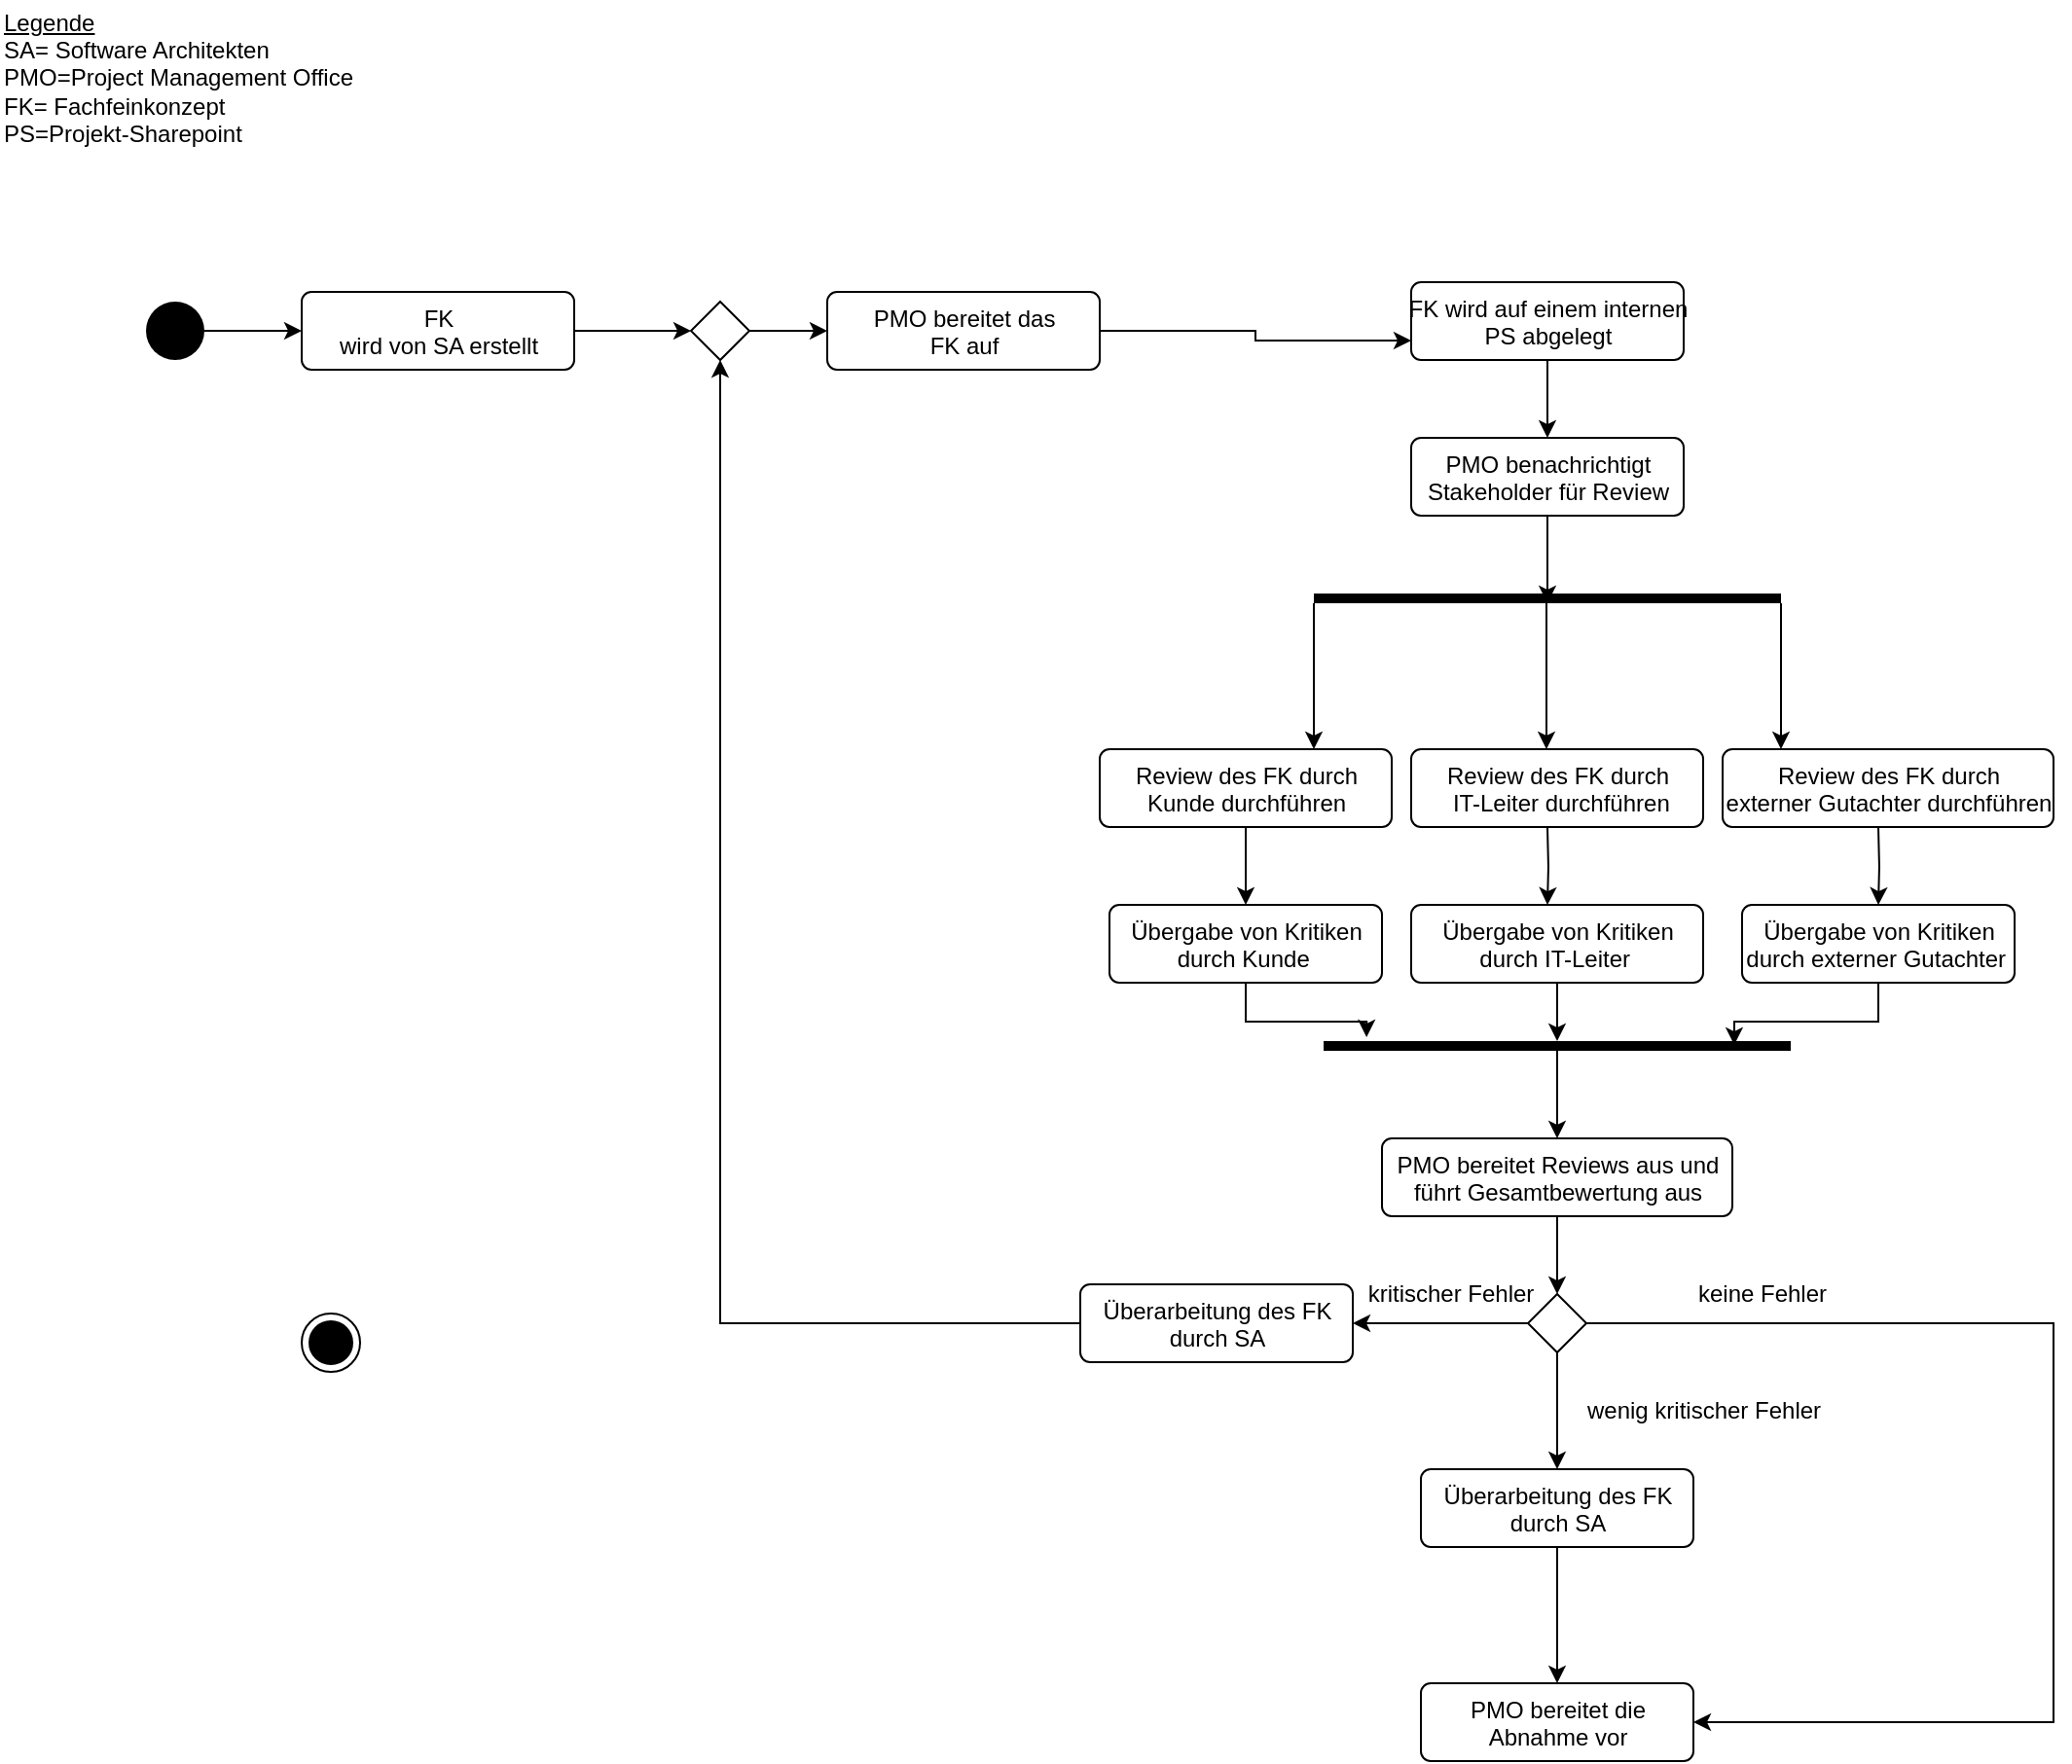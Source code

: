<mxfile version="13.9.3" type="github">
  <diagram name="Page-1" id="e7e014a7-5840-1c2e-5031-d8a46d1fe8dd">
    <mxGraphModel dx="1422" dy="794" grid="1" gridSize="10" guides="1" tooltips="1" connect="1" arrows="1" fold="1" page="1" pageScale="1" pageWidth="1169" pageHeight="826" background="#ffffff" math="0" shadow="0">
      <root>
        <mxCell id="0" />
        <mxCell id="1" parent="0" />
        <mxCell id="qaj02LCAdilDeVSlp9cG-50" style="edgeStyle=orthogonalEdgeStyle;rounded=0;orthogonalLoop=1;jettySize=auto;html=1;exitX=1;exitY=0.5;exitDx=0;exitDy=0;entryX=0;entryY=0.5;entryDx=0;entryDy=0;" parent="1" source="qaj02LCAdilDeVSlp9cG-46" target="qaj02LCAdilDeVSlp9cG-49" edge="1">
          <mxGeometry relative="1" as="geometry" />
        </mxCell>
        <mxCell id="qaj02LCAdilDeVSlp9cG-46" value="" style="ellipse;fillColor=#000000;strokeColor=none;" parent="1" vertex="1">
          <mxGeometry x="110" y="160" width="30" height="30" as="geometry" />
        </mxCell>
        <mxCell id="qaj02LCAdilDeVSlp9cG-47" value="" style="ellipse;html=1;shape=endState;fillColor=#000000;strokeColor=#000000;" parent="1" vertex="1">
          <mxGeometry x="190" y="680" width="30" height="30" as="geometry" />
        </mxCell>
        <mxCell id="qaj02LCAdilDeVSlp9cG-54" style="edgeStyle=orthogonalEdgeStyle;rounded=0;orthogonalLoop=1;jettySize=auto;html=1;" parent="1" source="qaj02LCAdilDeVSlp9cG-49" edge="1">
          <mxGeometry relative="1" as="geometry">
            <mxPoint x="390" y="175" as="targetPoint" />
          </mxGeometry>
        </mxCell>
        <mxCell id="qaj02LCAdilDeVSlp9cG-49" value="&lt;span&gt;FK&lt;br&gt;wird von SA erstellt&lt;/span&gt;" style="html=1;align=center;verticalAlign=top;rounded=1;absoluteArcSize=1;arcSize=10;dashed=0;" parent="1" vertex="1">
          <mxGeometry x="190" y="155" width="140" height="40" as="geometry" />
        </mxCell>
        <mxCell id="qaj02LCAdilDeVSlp9cG-53" value="&lt;div&gt;&lt;u&gt;Legende&lt;/u&gt;&lt;/div&gt;&lt;div&gt;&lt;span&gt;SA= Software Architekten&lt;/span&gt;&lt;/div&gt;PMO=Project Management Office&lt;br&gt;FK= Fachfeinkonzept&lt;br&gt;PS=Projekt-Sharepoint" style="text;html=1;align=left;verticalAlign=middle;resizable=0;points=[];autosize=1;" parent="1" vertex="1">
          <mxGeometry x="35" y="5" width="200" height="80" as="geometry" />
        </mxCell>
        <mxCell id="qaj02LCAdilDeVSlp9cG-56" style="edgeStyle=orthogonalEdgeStyle;rounded=0;orthogonalLoop=1;jettySize=auto;html=1;entryX=0;entryY=0.75;entryDx=0;entryDy=0;" parent="1" source="qaj02LCAdilDeVSlp9cG-55" target="qaj02LCAdilDeVSlp9cG-57" edge="1">
          <mxGeometry relative="1" as="geometry">
            <mxPoint x="680" y="175" as="targetPoint" />
          </mxGeometry>
        </mxCell>
        <mxCell id="qaj02LCAdilDeVSlp9cG-55" value="PMO bereitet das &lt;br&gt;FK auf" style="html=1;align=center;verticalAlign=top;rounded=1;absoluteArcSize=1;arcSize=10;dashed=0;" parent="1" vertex="1">
          <mxGeometry x="460" y="155" width="140" height="40" as="geometry" />
        </mxCell>
        <mxCell id="qaj02LCAdilDeVSlp9cG-74" style="edgeStyle=orthogonalEdgeStyle;rounded=0;orthogonalLoop=1;jettySize=auto;html=1;" parent="1" source="qaj02LCAdilDeVSlp9cG-57" target="qaj02LCAdilDeVSlp9cG-58" edge="1">
          <mxGeometry relative="1" as="geometry" />
        </mxCell>
        <mxCell id="qaj02LCAdilDeVSlp9cG-57" value="FK wird auf einem internen&lt;br&gt;PS abgelegt" style="html=1;align=center;verticalAlign=top;rounded=1;absoluteArcSize=1;arcSize=10;dashed=0;" parent="1" vertex="1">
          <mxGeometry x="760" y="150" width="140" height="40" as="geometry" />
        </mxCell>
        <mxCell id="qaj02LCAdilDeVSlp9cG-61" style="edgeStyle=orthogonalEdgeStyle;rounded=0;orthogonalLoop=1;jettySize=auto;html=1;exitX=0.5;exitY=1;exitDx=0;exitDy=0;entryX=1;entryY=0.5;entryDx=0;entryDy=0;entryPerimeter=0;" parent="1" source="qaj02LCAdilDeVSlp9cG-58" target="qaj02LCAdilDeVSlp9cG-60" edge="1">
          <mxGeometry relative="1" as="geometry">
            <Array as="points">
              <mxPoint x="830" y="270" />
            </Array>
          </mxGeometry>
        </mxCell>
        <mxCell id="qaj02LCAdilDeVSlp9cG-58" value="PMO benachrichtigt&lt;br&gt;Stakeholder für Review" style="html=1;align=center;verticalAlign=top;rounded=1;absoluteArcSize=1;arcSize=10;dashed=0;" parent="1" vertex="1">
          <mxGeometry x="760" y="230" width="140" height="40" as="geometry" />
        </mxCell>
        <mxCell id="qaj02LCAdilDeVSlp9cG-60" value="" style="html=1;points=[];perimeter=orthogonalPerimeter;fillColor=#000000;strokeColor=none;direction=south;" parent="1" vertex="1">
          <mxGeometry x="710" y="310" width="240" height="5" as="geometry" />
        </mxCell>
        <mxCell id="qaj02LCAdilDeVSlp9cG-70" style="edgeStyle=orthogonalEdgeStyle;rounded=0;orthogonalLoop=1;jettySize=auto;html=1;" parent="1" edge="1">
          <mxGeometry relative="1" as="geometry">
            <mxPoint x="829.5" y="390" as="targetPoint" />
            <mxPoint x="829.5" y="315" as="sourcePoint" />
          </mxGeometry>
        </mxCell>
        <mxCell id="qaj02LCAdilDeVSlp9cG-71" style="edgeStyle=orthogonalEdgeStyle;rounded=0;orthogonalLoop=1;jettySize=auto;html=1;" parent="1" edge="1">
          <mxGeometry relative="1" as="geometry">
            <mxPoint x="710" y="390" as="targetPoint" />
            <mxPoint x="710" y="315" as="sourcePoint" />
          </mxGeometry>
        </mxCell>
        <mxCell id="qaj02LCAdilDeVSlp9cG-75" style="edgeStyle=orthogonalEdgeStyle;rounded=0;orthogonalLoop=1;jettySize=auto;html=1;" parent="1" edge="1">
          <mxGeometry relative="1" as="geometry">
            <mxPoint x="950" y="390" as="targetPoint" />
            <mxPoint x="950" y="315" as="sourcePoint" />
          </mxGeometry>
        </mxCell>
        <mxCell id="qaj02LCAdilDeVSlp9cG-76" value="Review des FK durch&lt;br&gt;&amp;nbsp;IT-Leiter durchführen" style="html=1;align=center;verticalAlign=top;rounded=1;absoluteArcSize=1;arcSize=10;dashed=0;" parent="1" vertex="1">
          <mxGeometry x="760" y="390" width="150" height="40" as="geometry" />
        </mxCell>
        <mxCell id="qaj02LCAdilDeVSlp9cG-77" value="Review des FK durch&lt;br&gt;externer Gutachter durchführen" style="html=1;align=center;verticalAlign=top;rounded=1;absoluteArcSize=1;arcSize=10;dashed=0;" parent="1" vertex="1">
          <mxGeometry x="920" y="390" width="170" height="40" as="geometry" />
        </mxCell>
        <mxCell id="qaj02LCAdilDeVSlp9cG-79" style="edgeStyle=orthogonalEdgeStyle;rounded=0;orthogonalLoop=1;jettySize=auto;html=1;" parent="1" source="qaj02LCAdilDeVSlp9cG-78" edge="1">
          <mxGeometry relative="1" as="geometry">
            <mxPoint x="675" y="470" as="targetPoint" />
          </mxGeometry>
        </mxCell>
        <mxCell id="qaj02LCAdilDeVSlp9cG-78" value="Review des FK durch&lt;br&gt;Kunde durchführen" style="html=1;align=center;verticalAlign=top;rounded=1;absoluteArcSize=1;arcSize=10;dashed=0;" parent="1" vertex="1">
          <mxGeometry x="600" y="390" width="150" height="40" as="geometry" />
        </mxCell>
        <mxCell id="qaj02LCAdilDeVSlp9cG-88" style="edgeStyle=orthogonalEdgeStyle;rounded=0;orthogonalLoop=1;jettySize=auto;html=1;entryX=-0.4;entryY=0.908;entryDx=0;entryDy=0;entryPerimeter=0;" parent="1" source="qaj02LCAdilDeVSlp9cG-80" target="qaj02LCAdilDeVSlp9cG-85" edge="1">
          <mxGeometry relative="1" as="geometry" />
        </mxCell>
        <mxCell id="qaj02LCAdilDeVSlp9cG-80" value="Übergabe von Kritiken&lt;br&gt;durch Kunde&amp;nbsp;" style="html=1;align=center;verticalAlign=top;rounded=1;absoluteArcSize=1;arcSize=10;dashed=0;" parent="1" vertex="1">
          <mxGeometry x="605" y="470" width="140" height="40" as="geometry" />
        </mxCell>
        <mxCell id="qaj02LCAdilDeVSlp9cG-81" style="edgeStyle=orthogonalEdgeStyle;rounded=0;orthogonalLoop=1;jettySize=auto;html=1;" parent="1" edge="1">
          <mxGeometry relative="1" as="geometry">
            <mxPoint x="830" y="470" as="targetPoint" />
            <mxPoint x="830" y="430" as="sourcePoint" />
          </mxGeometry>
        </mxCell>
        <mxCell id="qaj02LCAdilDeVSlp9cG-87" style="edgeStyle=orthogonalEdgeStyle;rounded=0;orthogonalLoop=1;jettySize=auto;html=1;" parent="1" source="qaj02LCAdilDeVSlp9cG-82" edge="1">
          <mxGeometry relative="1" as="geometry">
            <mxPoint x="835" y="540" as="targetPoint" />
          </mxGeometry>
        </mxCell>
        <mxCell id="qaj02LCAdilDeVSlp9cG-82" value="Übergabe von Kritiken&lt;br&gt;durch IT-Leiter&amp;nbsp;" style="html=1;align=center;verticalAlign=top;rounded=1;absoluteArcSize=1;arcSize=10;dashed=0;" parent="1" vertex="1">
          <mxGeometry x="760" y="470" width="150" height="40" as="geometry" />
        </mxCell>
        <mxCell id="qaj02LCAdilDeVSlp9cG-83" style="edgeStyle=orthogonalEdgeStyle;rounded=0;orthogonalLoop=1;jettySize=auto;html=1;" parent="1" edge="1">
          <mxGeometry relative="1" as="geometry">
            <mxPoint x="1000" y="470" as="targetPoint" />
            <mxPoint x="1000" y="430" as="sourcePoint" />
          </mxGeometry>
        </mxCell>
        <mxCell id="qaj02LCAdilDeVSlp9cG-89" style="edgeStyle=orthogonalEdgeStyle;rounded=0;orthogonalLoop=1;jettySize=auto;html=1;entryX=0.4;entryY=0.121;entryDx=0;entryDy=0;entryPerimeter=0;" parent="1" source="qaj02LCAdilDeVSlp9cG-84" target="qaj02LCAdilDeVSlp9cG-85" edge="1">
          <mxGeometry relative="1" as="geometry" />
        </mxCell>
        <mxCell id="qaj02LCAdilDeVSlp9cG-84" value="Übergabe von Kritiken&lt;br&gt;durch externer Gutachter&amp;nbsp;" style="html=1;align=center;verticalAlign=top;rounded=1;absoluteArcSize=1;arcSize=10;dashed=0;" parent="1" vertex="1">
          <mxGeometry x="930" y="470" width="140" height="40" as="geometry" />
        </mxCell>
        <mxCell id="sdpkfdGk7wIOjyx_IKUw-2" style="edgeStyle=orthogonalEdgeStyle;rounded=0;orthogonalLoop=1;jettySize=auto;html=1;" edge="1" parent="1" source="qaj02LCAdilDeVSlp9cG-85" target="sdpkfdGk7wIOjyx_IKUw-1">
          <mxGeometry relative="1" as="geometry" />
        </mxCell>
        <mxCell id="qaj02LCAdilDeVSlp9cG-85" value="" style="html=1;points=[];perimeter=orthogonalPerimeter;fillColor=#000000;strokeColor=none;direction=south;" parent="1" vertex="1">
          <mxGeometry x="715" y="540" width="240" height="5" as="geometry" />
        </mxCell>
        <mxCell id="sdpkfdGk7wIOjyx_IKUw-5" style="edgeStyle=orthogonalEdgeStyle;rounded=0;orthogonalLoop=1;jettySize=auto;html=1;" edge="1" parent="1" source="sdpkfdGk7wIOjyx_IKUw-1" target="sdpkfdGk7wIOjyx_IKUw-3">
          <mxGeometry relative="1" as="geometry" />
        </mxCell>
        <mxCell id="sdpkfdGk7wIOjyx_IKUw-1" value="PMO bereitet Reviews aus und &lt;br&gt;führt Gesamtbewertung aus" style="html=1;align=center;verticalAlign=top;rounded=1;absoluteArcSize=1;arcSize=10;dashed=0;" vertex="1" parent="1">
          <mxGeometry x="745" y="590" width="180" height="40" as="geometry" />
        </mxCell>
        <mxCell id="sdpkfdGk7wIOjyx_IKUw-6" style="edgeStyle=orthogonalEdgeStyle;rounded=0;orthogonalLoop=1;jettySize=auto;html=1;" edge="1" parent="1" source="sdpkfdGk7wIOjyx_IKUw-3">
          <mxGeometry relative="1" as="geometry">
            <mxPoint x="730" y="685" as="targetPoint" />
          </mxGeometry>
        </mxCell>
        <mxCell id="sdpkfdGk7wIOjyx_IKUw-12" style="edgeStyle=orthogonalEdgeStyle;rounded=0;orthogonalLoop=1;jettySize=auto;html=1;" edge="1" parent="1" source="sdpkfdGk7wIOjyx_IKUw-3">
          <mxGeometry relative="1" as="geometry">
            <mxPoint x="835" y="760" as="targetPoint" />
          </mxGeometry>
        </mxCell>
        <mxCell id="sdpkfdGk7wIOjyx_IKUw-17" style="edgeStyle=orthogonalEdgeStyle;rounded=0;orthogonalLoop=1;jettySize=auto;html=1;entryX=1;entryY=0.5;entryDx=0;entryDy=0;" edge="1" parent="1" source="sdpkfdGk7wIOjyx_IKUw-3" target="sdpkfdGk7wIOjyx_IKUw-16">
          <mxGeometry relative="1" as="geometry">
            <mxPoint x="1060" y="890" as="targetPoint" />
            <Array as="points">
              <mxPoint x="1090" y="685" />
              <mxPoint x="1090" y="890" />
            </Array>
          </mxGeometry>
        </mxCell>
        <mxCell id="sdpkfdGk7wIOjyx_IKUw-3" value="" style="rhombus;" vertex="1" parent="1">
          <mxGeometry x="820" y="670" width="30" height="30" as="geometry" />
        </mxCell>
        <mxCell id="sdpkfdGk7wIOjyx_IKUw-7" value="kritischer Fehler" style="text;html=1;align=center;verticalAlign=middle;resizable=0;points=[];autosize=1;" vertex="1" parent="1">
          <mxGeometry x="730" y="660" width="100" height="20" as="geometry" />
        </mxCell>
        <mxCell id="sdpkfdGk7wIOjyx_IKUw-11" style="edgeStyle=orthogonalEdgeStyle;rounded=0;orthogonalLoop=1;jettySize=auto;html=1;entryX=0.5;entryY=1;entryDx=0;entryDy=0;" edge="1" parent="1" source="sdpkfdGk7wIOjyx_IKUw-8" target="sdpkfdGk7wIOjyx_IKUw-9">
          <mxGeometry relative="1" as="geometry" />
        </mxCell>
        <mxCell id="sdpkfdGk7wIOjyx_IKUw-8" value="Überarbeitung des FK &lt;br&gt;durch SA" style="html=1;align=center;verticalAlign=top;rounded=1;absoluteArcSize=1;arcSize=10;dashed=0;" vertex="1" parent="1">
          <mxGeometry x="590" y="665" width="140" height="40" as="geometry" />
        </mxCell>
        <mxCell id="sdpkfdGk7wIOjyx_IKUw-10" style="edgeStyle=orthogonalEdgeStyle;rounded=0;orthogonalLoop=1;jettySize=auto;html=1;" edge="1" parent="1" source="sdpkfdGk7wIOjyx_IKUw-9" target="qaj02LCAdilDeVSlp9cG-55">
          <mxGeometry relative="1" as="geometry" />
        </mxCell>
        <mxCell id="sdpkfdGk7wIOjyx_IKUw-9" value="" style="rhombus;whiteSpace=wrap;html=1;" vertex="1" parent="1">
          <mxGeometry x="390" y="160" width="30" height="30" as="geometry" />
        </mxCell>
        <mxCell id="sdpkfdGk7wIOjyx_IKUw-13" value="wenig kritischer Fehler" style="text;html=1;align=center;verticalAlign=middle;resizable=0;points=[];autosize=1;" vertex="1" parent="1">
          <mxGeometry x="840" y="720" width="140" height="20" as="geometry" />
        </mxCell>
        <mxCell id="sdpkfdGk7wIOjyx_IKUw-15" style="edgeStyle=orthogonalEdgeStyle;rounded=0;orthogonalLoop=1;jettySize=auto;html=1;" edge="1" parent="1" source="sdpkfdGk7wIOjyx_IKUw-14">
          <mxGeometry relative="1" as="geometry">
            <mxPoint x="835" y="870" as="targetPoint" />
          </mxGeometry>
        </mxCell>
        <mxCell id="sdpkfdGk7wIOjyx_IKUw-14" value="Überarbeitung des FK &lt;br&gt;durch SA" style="html=1;align=center;verticalAlign=top;rounded=1;absoluteArcSize=1;arcSize=10;dashed=0;" vertex="1" parent="1">
          <mxGeometry x="765" y="760" width="140" height="40" as="geometry" />
        </mxCell>
        <mxCell id="sdpkfdGk7wIOjyx_IKUw-16" value="PMO bereitet die &lt;br&gt;Abnahme vor" style="html=1;align=center;verticalAlign=top;rounded=1;absoluteArcSize=1;arcSize=10;dashed=0;" vertex="1" parent="1">
          <mxGeometry x="765" y="870" width="140" height="40" as="geometry" />
        </mxCell>
        <mxCell id="sdpkfdGk7wIOjyx_IKUw-18" value="keine Fehler" style="text;html=1;align=center;verticalAlign=middle;resizable=0;points=[];autosize=1;" vertex="1" parent="1">
          <mxGeometry x="900" y="660" width="80" height="20" as="geometry" />
        </mxCell>
      </root>
    </mxGraphModel>
  </diagram>
</mxfile>
